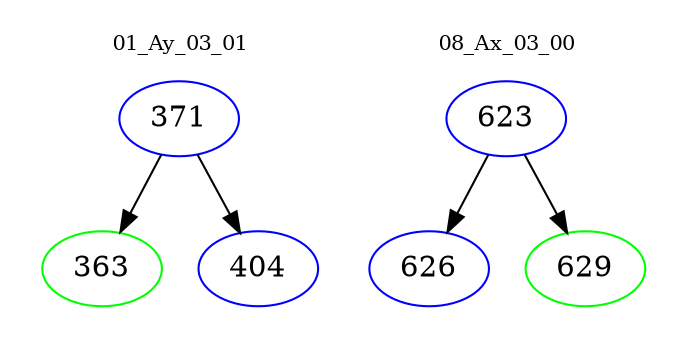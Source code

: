 digraph{
subgraph cluster_0 {
color = white
label = "01_Ay_03_01";
fontsize=10;
T0_371 [label="371", color="blue"]
T0_371 -> T0_363 [color="black"]
T0_363 [label="363", color="green"]
T0_371 -> T0_404 [color="black"]
T0_404 [label="404", color="blue"]
}
subgraph cluster_1 {
color = white
label = "08_Ax_03_00";
fontsize=10;
T1_623 [label="623", color="blue"]
T1_623 -> T1_626 [color="black"]
T1_626 [label="626", color="blue"]
T1_623 -> T1_629 [color="black"]
T1_629 [label="629", color="green"]
}
}
